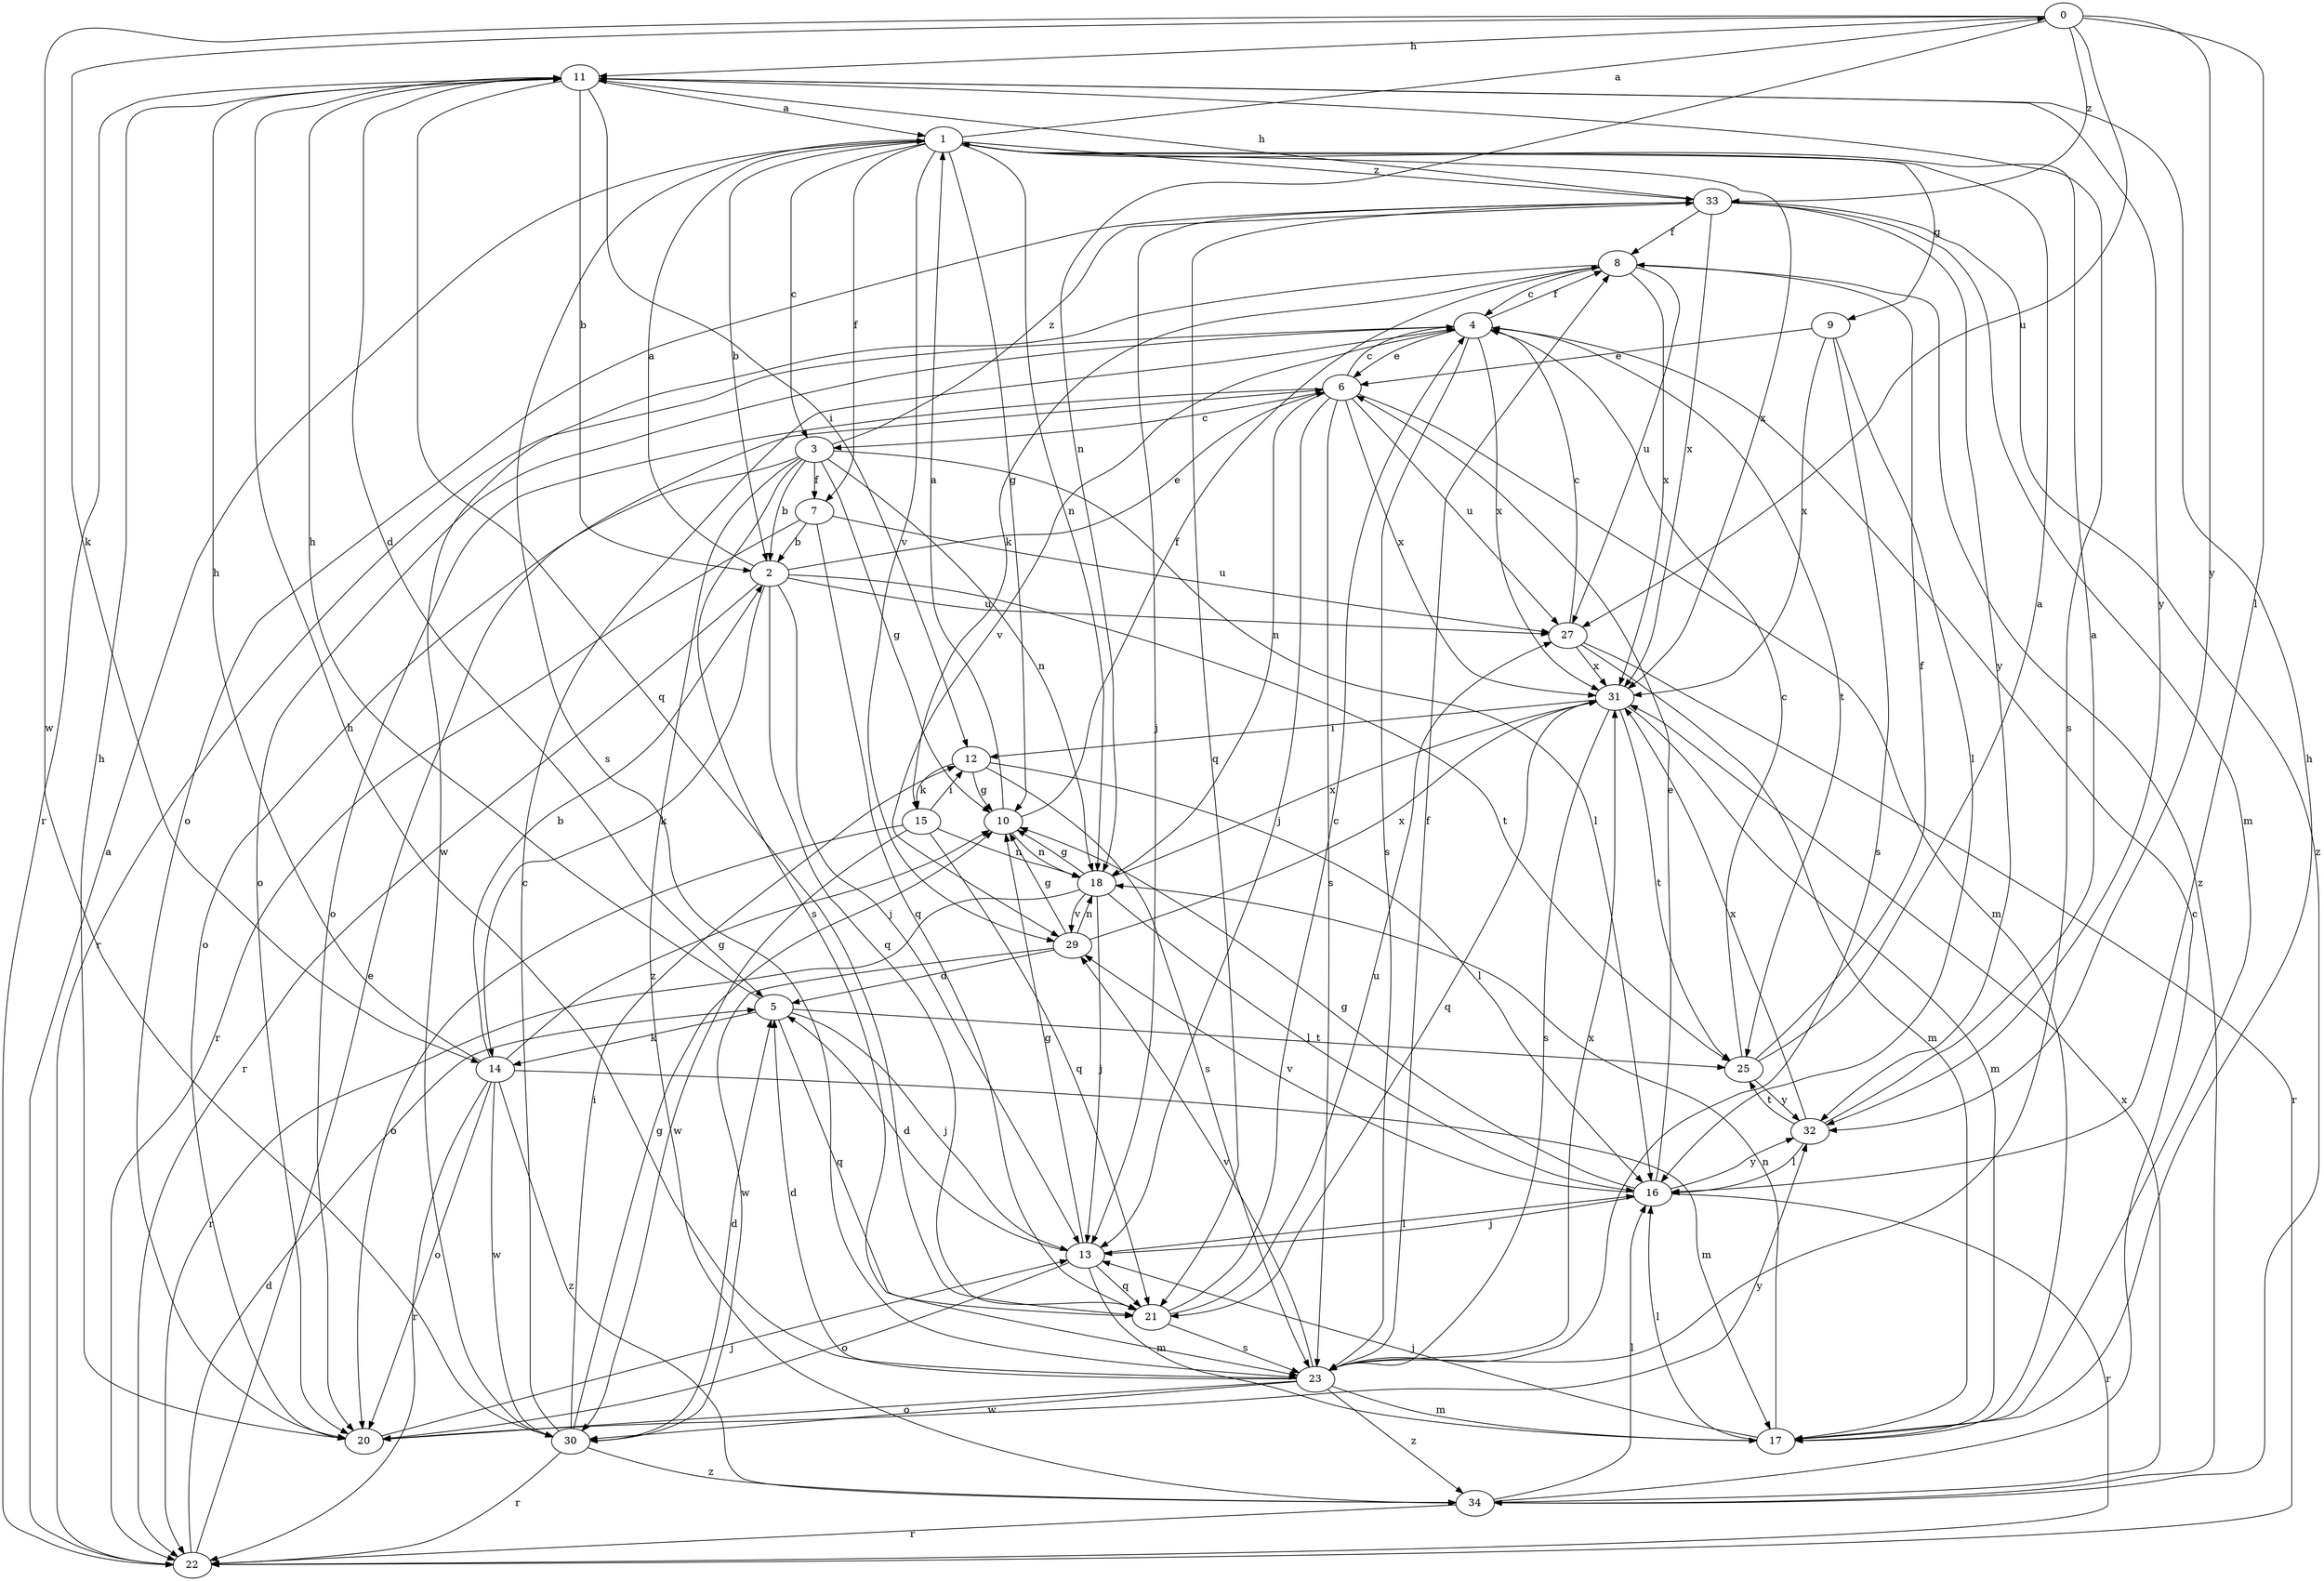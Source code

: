 strict digraph  {
0;
1;
2;
3;
4;
5;
6;
7;
8;
9;
10;
11;
12;
13;
14;
15;
16;
17;
18;
20;
21;
22;
23;
25;
27;
29;
30;
31;
32;
33;
34;
0 -> 11  [label=h];
0 -> 14  [label=k];
0 -> 16  [label=l];
0 -> 18  [label=n];
0 -> 27  [label=u];
0 -> 30  [label=w];
0 -> 32  [label=y];
0 -> 33  [label=z];
1 -> 0  [label=a];
1 -> 2  [label=b];
1 -> 3  [label=c];
1 -> 7  [label=f];
1 -> 9  [label=g];
1 -> 10  [label=g];
1 -> 18  [label=n];
1 -> 23  [label=s];
1 -> 29  [label=v];
1 -> 31  [label=x];
1 -> 33  [label=z];
2 -> 1  [label=a];
2 -> 6  [label=e];
2 -> 13  [label=j];
2 -> 14  [label=k];
2 -> 21  [label=q];
2 -> 22  [label=r];
2 -> 25  [label=t];
2 -> 27  [label=u];
3 -> 2  [label=b];
3 -> 7  [label=f];
3 -> 10  [label=g];
3 -> 16  [label=l];
3 -> 18  [label=n];
3 -> 20  [label=o];
3 -> 23  [label=s];
3 -> 33  [label=z];
3 -> 34  [label=z];
4 -> 6  [label=e];
4 -> 8  [label=f];
4 -> 20  [label=o];
4 -> 22  [label=r];
4 -> 23  [label=s];
4 -> 25  [label=t];
4 -> 29  [label=v];
4 -> 31  [label=x];
5 -> 11  [label=h];
5 -> 13  [label=j];
5 -> 14  [label=k];
5 -> 21  [label=q];
5 -> 25  [label=t];
6 -> 3  [label=c];
6 -> 4  [label=c];
6 -> 13  [label=j];
6 -> 17  [label=m];
6 -> 18  [label=n];
6 -> 20  [label=o];
6 -> 23  [label=s];
6 -> 27  [label=u];
6 -> 31  [label=x];
7 -> 2  [label=b];
7 -> 21  [label=q];
7 -> 22  [label=r];
7 -> 27  [label=u];
8 -> 4  [label=c];
8 -> 15  [label=k];
8 -> 27  [label=u];
8 -> 30  [label=w];
8 -> 31  [label=x];
8 -> 34  [label=z];
9 -> 6  [label=e];
9 -> 16  [label=l];
9 -> 23  [label=s];
9 -> 31  [label=x];
10 -> 1  [label=a];
10 -> 8  [label=f];
10 -> 18  [label=n];
11 -> 1  [label=a];
11 -> 2  [label=b];
11 -> 5  [label=d];
11 -> 12  [label=i];
11 -> 21  [label=q];
11 -> 22  [label=r];
11 -> 23  [label=s];
11 -> 32  [label=y];
12 -> 10  [label=g];
12 -> 15  [label=k];
12 -> 16  [label=l];
12 -> 23  [label=s];
13 -> 5  [label=d];
13 -> 10  [label=g];
13 -> 16  [label=l];
13 -> 17  [label=m];
13 -> 20  [label=o];
13 -> 21  [label=q];
14 -> 2  [label=b];
14 -> 10  [label=g];
14 -> 11  [label=h];
14 -> 17  [label=m];
14 -> 20  [label=o];
14 -> 22  [label=r];
14 -> 30  [label=w];
14 -> 34  [label=z];
15 -> 12  [label=i];
15 -> 18  [label=n];
15 -> 20  [label=o];
15 -> 21  [label=q];
15 -> 30  [label=w];
16 -> 6  [label=e];
16 -> 10  [label=g];
16 -> 13  [label=j];
16 -> 22  [label=r];
16 -> 29  [label=v];
16 -> 32  [label=y];
17 -> 11  [label=h];
17 -> 13  [label=j];
17 -> 16  [label=l];
17 -> 18  [label=n];
18 -> 10  [label=g];
18 -> 13  [label=j];
18 -> 16  [label=l];
18 -> 22  [label=r];
18 -> 29  [label=v];
18 -> 31  [label=x];
20 -> 11  [label=h];
20 -> 13  [label=j];
20 -> 32  [label=y];
21 -> 4  [label=c];
21 -> 23  [label=s];
21 -> 27  [label=u];
22 -> 1  [label=a];
22 -> 5  [label=d];
22 -> 6  [label=e];
23 -> 5  [label=d];
23 -> 8  [label=f];
23 -> 11  [label=h];
23 -> 17  [label=m];
23 -> 20  [label=o];
23 -> 29  [label=v];
23 -> 30  [label=w];
23 -> 31  [label=x];
23 -> 34  [label=z];
25 -> 1  [label=a];
25 -> 4  [label=c];
25 -> 8  [label=f];
25 -> 32  [label=y];
27 -> 4  [label=c];
27 -> 17  [label=m];
27 -> 22  [label=r];
27 -> 31  [label=x];
29 -> 5  [label=d];
29 -> 10  [label=g];
29 -> 18  [label=n];
29 -> 30  [label=w];
29 -> 31  [label=x];
30 -> 4  [label=c];
30 -> 5  [label=d];
30 -> 10  [label=g];
30 -> 12  [label=i];
30 -> 22  [label=r];
30 -> 34  [label=z];
31 -> 12  [label=i];
31 -> 17  [label=m];
31 -> 21  [label=q];
31 -> 23  [label=s];
31 -> 25  [label=t];
32 -> 1  [label=a];
32 -> 16  [label=l];
32 -> 25  [label=t];
32 -> 31  [label=x];
33 -> 8  [label=f];
33 -> 11  [label=h];
33 -> 13  [label=j];
33 -> 17  [label=m];
33 -> 20  [label=o];
33 -> 21  [label=q];
33 -> 31  [label=x];
33 -> 32  [label=y];
33 -> 34  [label=z];
34 -> 4  [label=c];
34 -> 16  [label=l];
34 -> 22  [label=r];
34 -> 31  [label=x];
}
